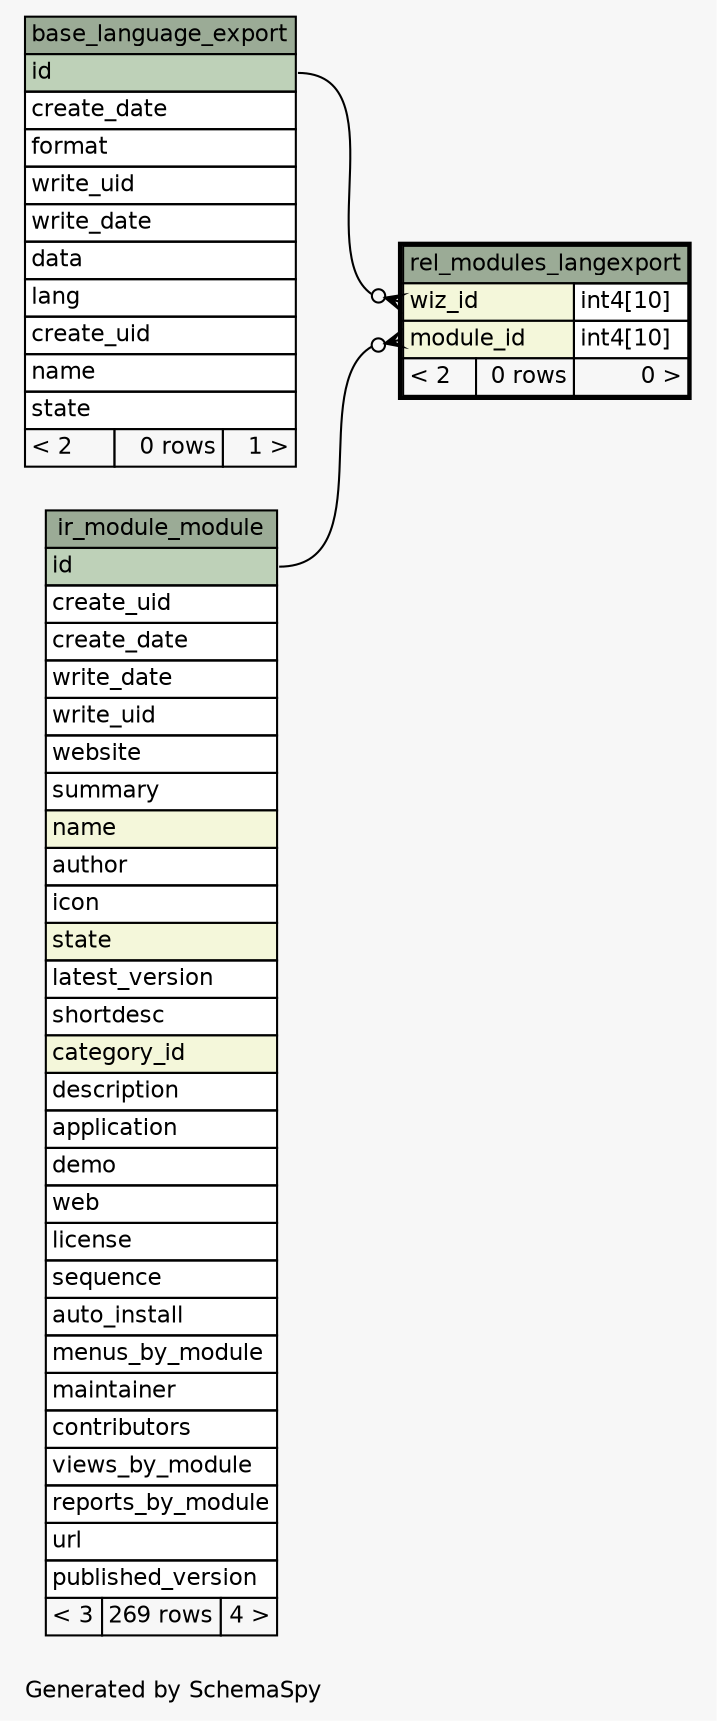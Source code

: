 // dot 2.36.0 on Linux 3.13.0-68-generic
// SchemaSpy rev 590
digraph "oneDegreeRelationshipsDiagram" {
  graph [
    rankdir="RL"
    bgcolor="#f7f7f7"
    label="\nGenerated by SchemaSpy"
    labeljust="l"
    nodesep="0.18"
    ranksep="0.46"
    fontname="Helvetica"
    fontsize="11"
  ];
  node [
    fontname="Helvetica"
    fontsize="11"
    shape="plaintext"
  ];
  edge [
    arrowsize="0.8"
  ];
  "rel_modules_langexport":"module_id":w -> "ir_module_module":"id":e [arrowhead=none dir=back arrowtail=crowodot];
  "rel_modules_langexport":"wiz_id":w -> "base_language_export":"id":e [arrowhead=none dir=back arrowtail=crowodot];
  "base_language_export" [
    label=<
    <TABLE BORDER="0" CELLBORDER="1" CELLSPACING="0" BGCOLOR="#ffffff">
      <TR><TD COLSPAN="3" BGCOLOR="#9bab96" ALIGN="CENTER">base_language_export</TD></TR>
      <TR><TD PORT="id" COLSPAN="3" BGCOLOR="#bed1b8" ALIGN="LEFT">id</TD></TR>
      <TR><TD PORT="create_date" COLSPAN="3" ALIGN="LEFT">create_date</TD></TR>
      <TR><TD PORT="format" COLSPAN="3" ALIGN="LEFT">format</TD></TR>
      <TR><TD PORT="write_uid" COLSPAN="3" ALIGN="LEFT">write_uid</TD></TR>
      <TR><TD PORT="write_date" COLSPAN="3" ALIGN="LEFT">write_date</TD></TR>
      <TR><TD PORT="data" COLSPAN="3" ALIGN="LEFT">data</TD></TR>
      <TR><TD PORT="lang" COLSPAN="3" ALIGN="LEFT">lang</TD></TR>
      <TR><TD PORT="create_uid" COLSPAN="3" ALIGN="LEFT">create_uid</TD></TR>
      <TR><TD PORT="name" COLSPAN="3" ALIGN="LEFT">name</TD></TR>
      <TR><TD PORT="state" COLSPAN="3" ALIGN="LEFT">state</TD></TR>
      <TR><TD ALIGN="LEFT" BGCOLOR="#f7f7f7">&lt; 2</TD><TD ALIGN="RIGHT" BGCOLOR="#f7f7f7">0 rows</TD><TD ALIGN="RIGHT" BGCOLOR="#f7f7f7">1 &gt;</TD></TR>
    </TABLE>>
    URL="base_language_export.html"
    tooltip="base_language_export"
  ];
  "ir_module_module" [
    label=<
    <TABLE BORDER="0" CELLBORDER="1" CELLSPACING="0" BGCOLOR="#ffffff">
      <TR><TD COLSPAN="3" BGCOLOR="#9bab96" ALIGN="CENTER">ir_module_module</TD></TR>
      <TR><TD PORT="id" COLSPAN="3" BGCOLOR="#bed1b8" ALIGN="LEFT">id</TD></TR>
      <TR><TD PORT="create_uid" COLSPAN="3" ALIGN="LEFT">create_uid</TD></TR>
      <TR><TD PORT="create_date" COLSPAN="3" ALIGN="LEFT">create_date</TD></TR>
      <TR><TD PORT="write_date" COLSPAN="3" ALIGN="LEFT">write_date</TD></TR>
      <TR><TD PORT="write_uid" COLSPAN="3" ALIGN="LEFT">write_uid</TD></TR>
      <TR><TD PORT="website" COLSPAN="3" ALIGN="LEFT">website</TD></TR>
      <TR><TD PORT="summary" COLSPAN="3" ALIGN="LEFT">summary</TD></TR>
      <TR><TD PORT="name" COLSPAN="3" BGCOLOR="#f4f7da" ALIGN="LEFT">name</TD></TR>
      <TR><TD PORT="author" COLSPAN="3" ALIGN="LEFT">author</TD></TR>
      <TR><TD PORT="icon" COLSPAN="3" ALIGN="LEFT">icon</TD></TR>
      <TR><TD PORT="state" COLSPAN="3" BGCOLOR="#f4f7da" ALIGN="LEFT">state</TD></TR>
      <TR><TD PORT="latest_version" COLSPAN="3" ALIGN="LEFT">latest_version</TD></TR>
      <TR><TD PORT="shortdesc" COLSPAN="3" ALIGN="LEFT">shortdesc</TD></TR>
      <TR><TD PORT="category_id" COLSPAN="3" BGCOLOR="#f4f7da" ALIGN="LEFT">category_id</TD></TR>
      <TR><TD PORT="description" COLSPAN="3" ALIGN="LEFT">description</TD></TR>
      <TR><TD PORT="application" COLSPAN="3" ALIGN="LEFT">application</TD></TR>
      <TR><TD PORT="demo" COLSPAN="3" ALIGN="LEFT">demo</TD></TR>
      <TR><TD PORT="web" COLSPAN="3" ALIGN="LEFT">web</TD></TR>
      <TR><TD PORT="license" COLSPAN="3" ALIGN="LEFT">license</TD></TR>
      <TR><TD PORT="sequence" COLSPAN="3" ALIGN="LEFT">sequence</TD></TR>
      <TR><TD PORT="auto_install" COLSPAN="3" ALIGN="LEFT">auto_install</TD></TR>
      <TR><TD PORT="menus_by_module" COLSPAN="3" ALIGN="LEFT">menus_by_module</TD></TR>
      <TR><TD PORT="maintainer" COLSPAN="3" ALIGN="LEFT">maintainer</TD></TR>
      <TR><TD PORT="contributors" COLSPAN="3" ALIGN="LEFT">contributors</TD></TR>
      <TR><TD PORT="views_by_module" COLSPAN="3" ALIGN="LEFT">views_by_module</TD></TR>
      <TR><TD PORT="reports_by_module" COLSPAN="3" ALIGN="LEFT">reports_by_module</TD></TR>
      <TR><TD PORT="url" COLSPAN="3" ALIGN="LEFT">url</TD></TR>
      <TR><TD PORT="published_version" COLSPAN="3" ALIGN="LEFT">published_version</TD></TR>
      <TR><TD ALIGN="LEFT" BGCOLOR="#f7f7f7">&lt; 3</TD><TD ALIGN="RIGHT" BGCOLOR="#f7f7f7">269 rows</TD><TD ALIGN="RIGHT" BGCOLOR="#f7f7f7">4 &gt;</TD></TR>
    </TABLE>>
    URL="ir_module_module.html"
    tooltip="ir_module_module"
  ];
  "rel_modules_langexport" [
    label=<
    <TABLE BORDER="2" CELLBORDER="1" CELLSPACING="0" BGCOLOR="#ffffff">
      <TR><TD COLSPAN="3" BGCOLOR="#9bab96" ALIGN="CENTER">rel_modules_langexport</TD></TR>
      <TR><TD PORT="wiz_id" COLSPAN="2" BGCOLOR="#f4f7da" ALIGN="LEFT">wiz_id</TD><TD PORT="wiz_id.type" ALIGN="LEFT">int4[10]</TD></TR>
      <TR><TD PORT="module_id" COLSPAN="2" BGCOLOR="#f4f7da" ALIGN="LEFT">module_id</TD><TD PORT="module_id.type" ALIGN="LEFT">int4[10]</TD></TR>
      <TR><TD ALIGN="LEFT" BGCOLOR="#f7f7f7">&lt; 2</TD><TD ALIGN="RIGHT" BGCOLOR="#f7f7f7">0 rows</TD><TD ALIGN="RIGHT" BGCOLOR="#f7f7f7">0 &gt;</TD></TR>
    </TABLE>>
    URL="rel_modules_langexport.html"
    tooltip="rel_modules_langexport"
  ];
}
